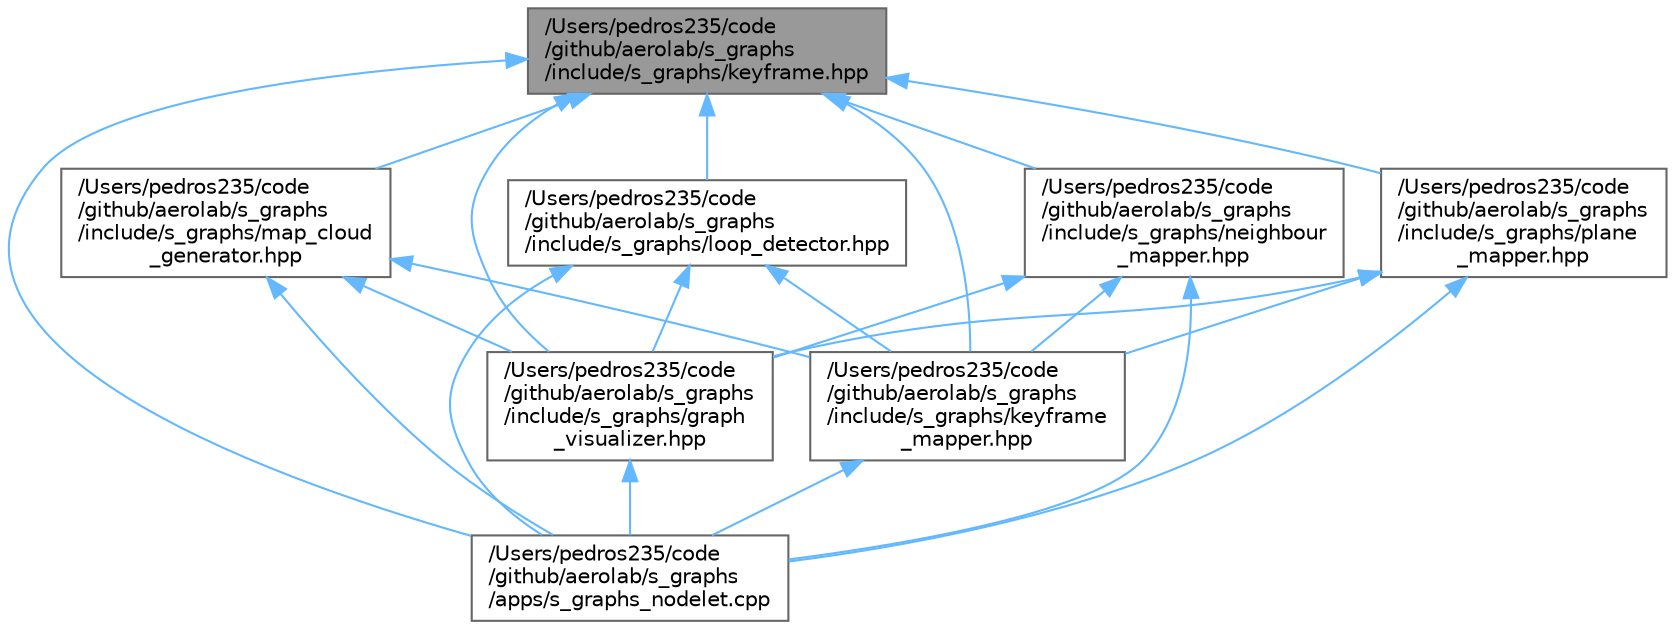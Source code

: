 digraph "/Users/pedros235/code/github/aerolab/s_graphs/include/s_graphs/keyframe.hpp"
{
 // LATEX_PDF_SIZE
  bgcolor="transparent";
  edge [fontname=Helvetica,fontsize=10,labelfontname=Helvetica,labelfontsize=10];
  node [fontname=Helvetica,fontsize=10,shape=box,height=0.2,width=0.4];
  Node1 [label="/Users/pedros235/code\l/github/aerolab/s_graphs\l/include/s_graphs/keyframe.hpp",height=0.2,width=0.4,color="gray40", fillcolor="grey60", style="filled", fontcolor="black",tooltip=" "];
  Node1 -> Node2 [dir="back",color="steelblue1",style="solid"];
  Node2 [label="/Users/pedros235/code\l/github/aerolab/s_graphs\l/apps/s_graphs_nodelet.cpp",height=0.2,width=0.4,color="grey40", fillcolor="white", style="filled",URL="$s__graphs__nodelet_8cpp.html",tooltip=" "];
  Node1 -> Node3 [dir="back",color="steelblue1",style="solid"];
  Node3 [label="/Users/pedros235/code\l/github/aerolab/s_graphs\l/include/s_graphs/graph\l_visualizer.hpp",height=0.2,width=0.4,color="grey40", fillcolor="white", style="filled",URL="$graph__visualizer_8hpp.html",tooltip=" "];
  Node3 -> Node2 [dir="back",color="steelblue1",style="solid"];
  Node1 -> Node4 [dir="back",color="steelblue1",style="solid"];
  Node4 [label="/Users/pedros235/code\l/github/aerolab/s_graphs\l/include/s_graphs/keyframe\l_mapper.hpp",height=0.2,width=0.4,color="grey40", fillcolor="white", style="filled",URL="$keyframe__mapper_8hpp.html",tooltip=" "];
  Node4 -> Node2 [dir="back",color="steelblue1",style="solid"];
  Node1 -> Node5 [dir="back",color="steelblue1",style="solid"];
  Node5 [label="/Users/pedros235/code\l/github/aerolab/s_graphs\l/include/s_graphs/loop_detector.hpp",height=0.2,width=0.4,color="grey40", fillcolor="white", style="filled",URL="$loop__detector_8hpp.html",tooltip=" "];
  Node5 -> Node2 [dir="back",color="steelblue1",style="solid"];
  Node5 -> Node3 [dir="back",color="steelblue1",style="solid"];
  Node5 -> Node4 [dir="back",color="steelblue1",style="solid"];
  Node1 -> Node6 [dir="back",color="steelblue1",style="solid"];
  Node6 [label="/Users/pedros235/code\l/github/aerolab/s_graphs\l/include/s_graphs/map_cloud\l_generator.hpp",height=0.2,width=0.4,color="grey40", fillcolor="white", style="filled",URL="$map__cloud__generator_8hpp.html",tooltip=" "];
  Node6 -> Node2 [dir="back",color="steelblue1",style="solid"];
  Node6 -> Node3 [dir="back",color="steelblue1",style="solid"];
  Node6 -> Node4 [dir="back",color="steelblue1",style="solid"];
  Node1 -> Node7 [dir="back",color="steelblue1",style="solid"];
  Node7 [label="/Users/pedros235/code\l/github/aerolab/s_graphs\l/include/s_graphs/neighbour\l_mapper.hpp",height=0.2,width=0.4,color="grey40", fillcolor="white", style="filled",URL="$neighbour__mapper_8hpp.html",tooltip=" "];
  Node7 -> Node2 [dir="back",color="steelblue1",style="solid"];
  Node7 -> Node3 [dir="back",color="steelblue1",style="solid"];
  Node7 -> Node4 [dir="back",color="steelblue1",style="solid"];
  Node1 -> Node8 [dir="back",color="steelblue1",style="solid"];
  Node8 [label="/Users/pedros235/code\l/github/aerolab/s_graphs\l/include/s_graphs/plane\l_mapper.hpp",height=0.2,width=0.4,color="grey40", fillcolor="white", style="filled",URL="$plane__mapper_8hpp.html",tooltip=" "];
  Node8 -> Node2 [dir="back",color="steelblue1",style="solid"];
  Node8 -> Node3 [dir="back",color="steelblue1",style="solid"];
  Node8 -> Node4 [dir="back",color="steelblue1",style="solid"];
}
